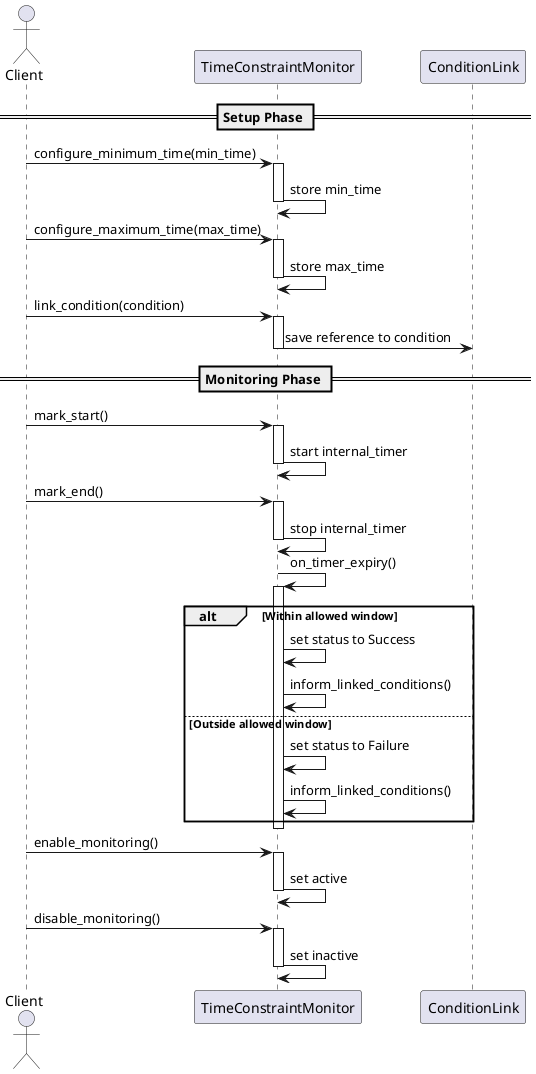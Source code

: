 @startuml
actor "Client" as Client
participant "TimeConstraintMonitor" as TCM
participant "ConditionLink" as CL

== Setup Phase ==
Client -> TCM: configure_minimum_time(min_time)
activate TCM
TCM -> TCM: store min_time
deactivate TCM

Client -> TCM: configure_maximum_time(max_time)
activate TCM
TCM -> TCM: store max_time
deactivate TCM

Client -> TCM: link_condition(condition)
activate TCM
TCM -> CL: save reference to condition
deactivate TCM

== Monitoring Phase ==
Client -> TCM: mark_start()
activate TCM
TCM -> TCM: start internal_timer
deactivate TCM

Client -> TCM: mark_end()
activate TCM
TCM -> TCM: stop internal_timer
deactivate TCM

TCM -> TCM: on_timer_expiry()
activate TCM
alt Within allowed window
    TCM -> TCM: set status to Success
    TCM -> TCM: inform_linked_conditions()
else Outside allowed window
    TCM -> TCM: set status to Failure
    TCM -> TCM: inform_linked_conditions()
end
deactivate TCM

Client -> TCM: enable_monitoring()
activate TCM
TCM -> TCM: set active
deactivate TCM

Client -> TCM: disable_monitoring()
activate TCM
TCM -> TCM: set inactive
deactivate TCM

@enduml
